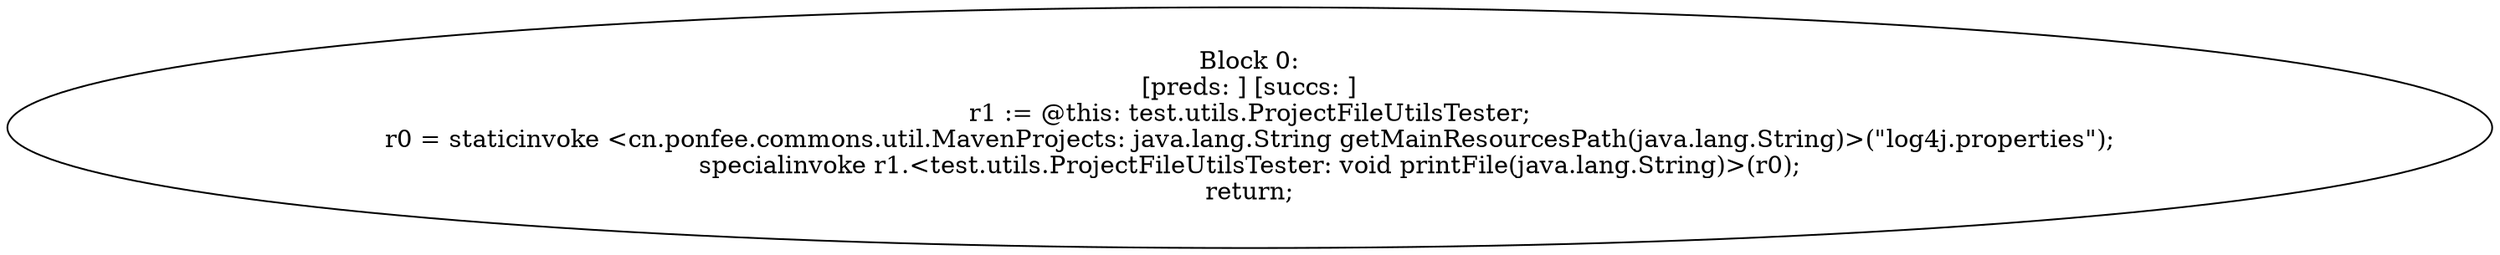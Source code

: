 digraph "unitGraph" {
    "Block 0:
[preds: ] [succs: ]
r1 := @this: test.utils.ProjectFileUtilsTester;
r0 = staticinvoke <cn.ponfee.commons.util.MavenProjects: java.lang.String getMainResourcesPath(java.lang.String)>(\"log4j.properties\");
specialinvoke r1.<test.utils.ProjectFileUtilsTester: void printFile(java.lang.String)>(r0);
return;
"
}
